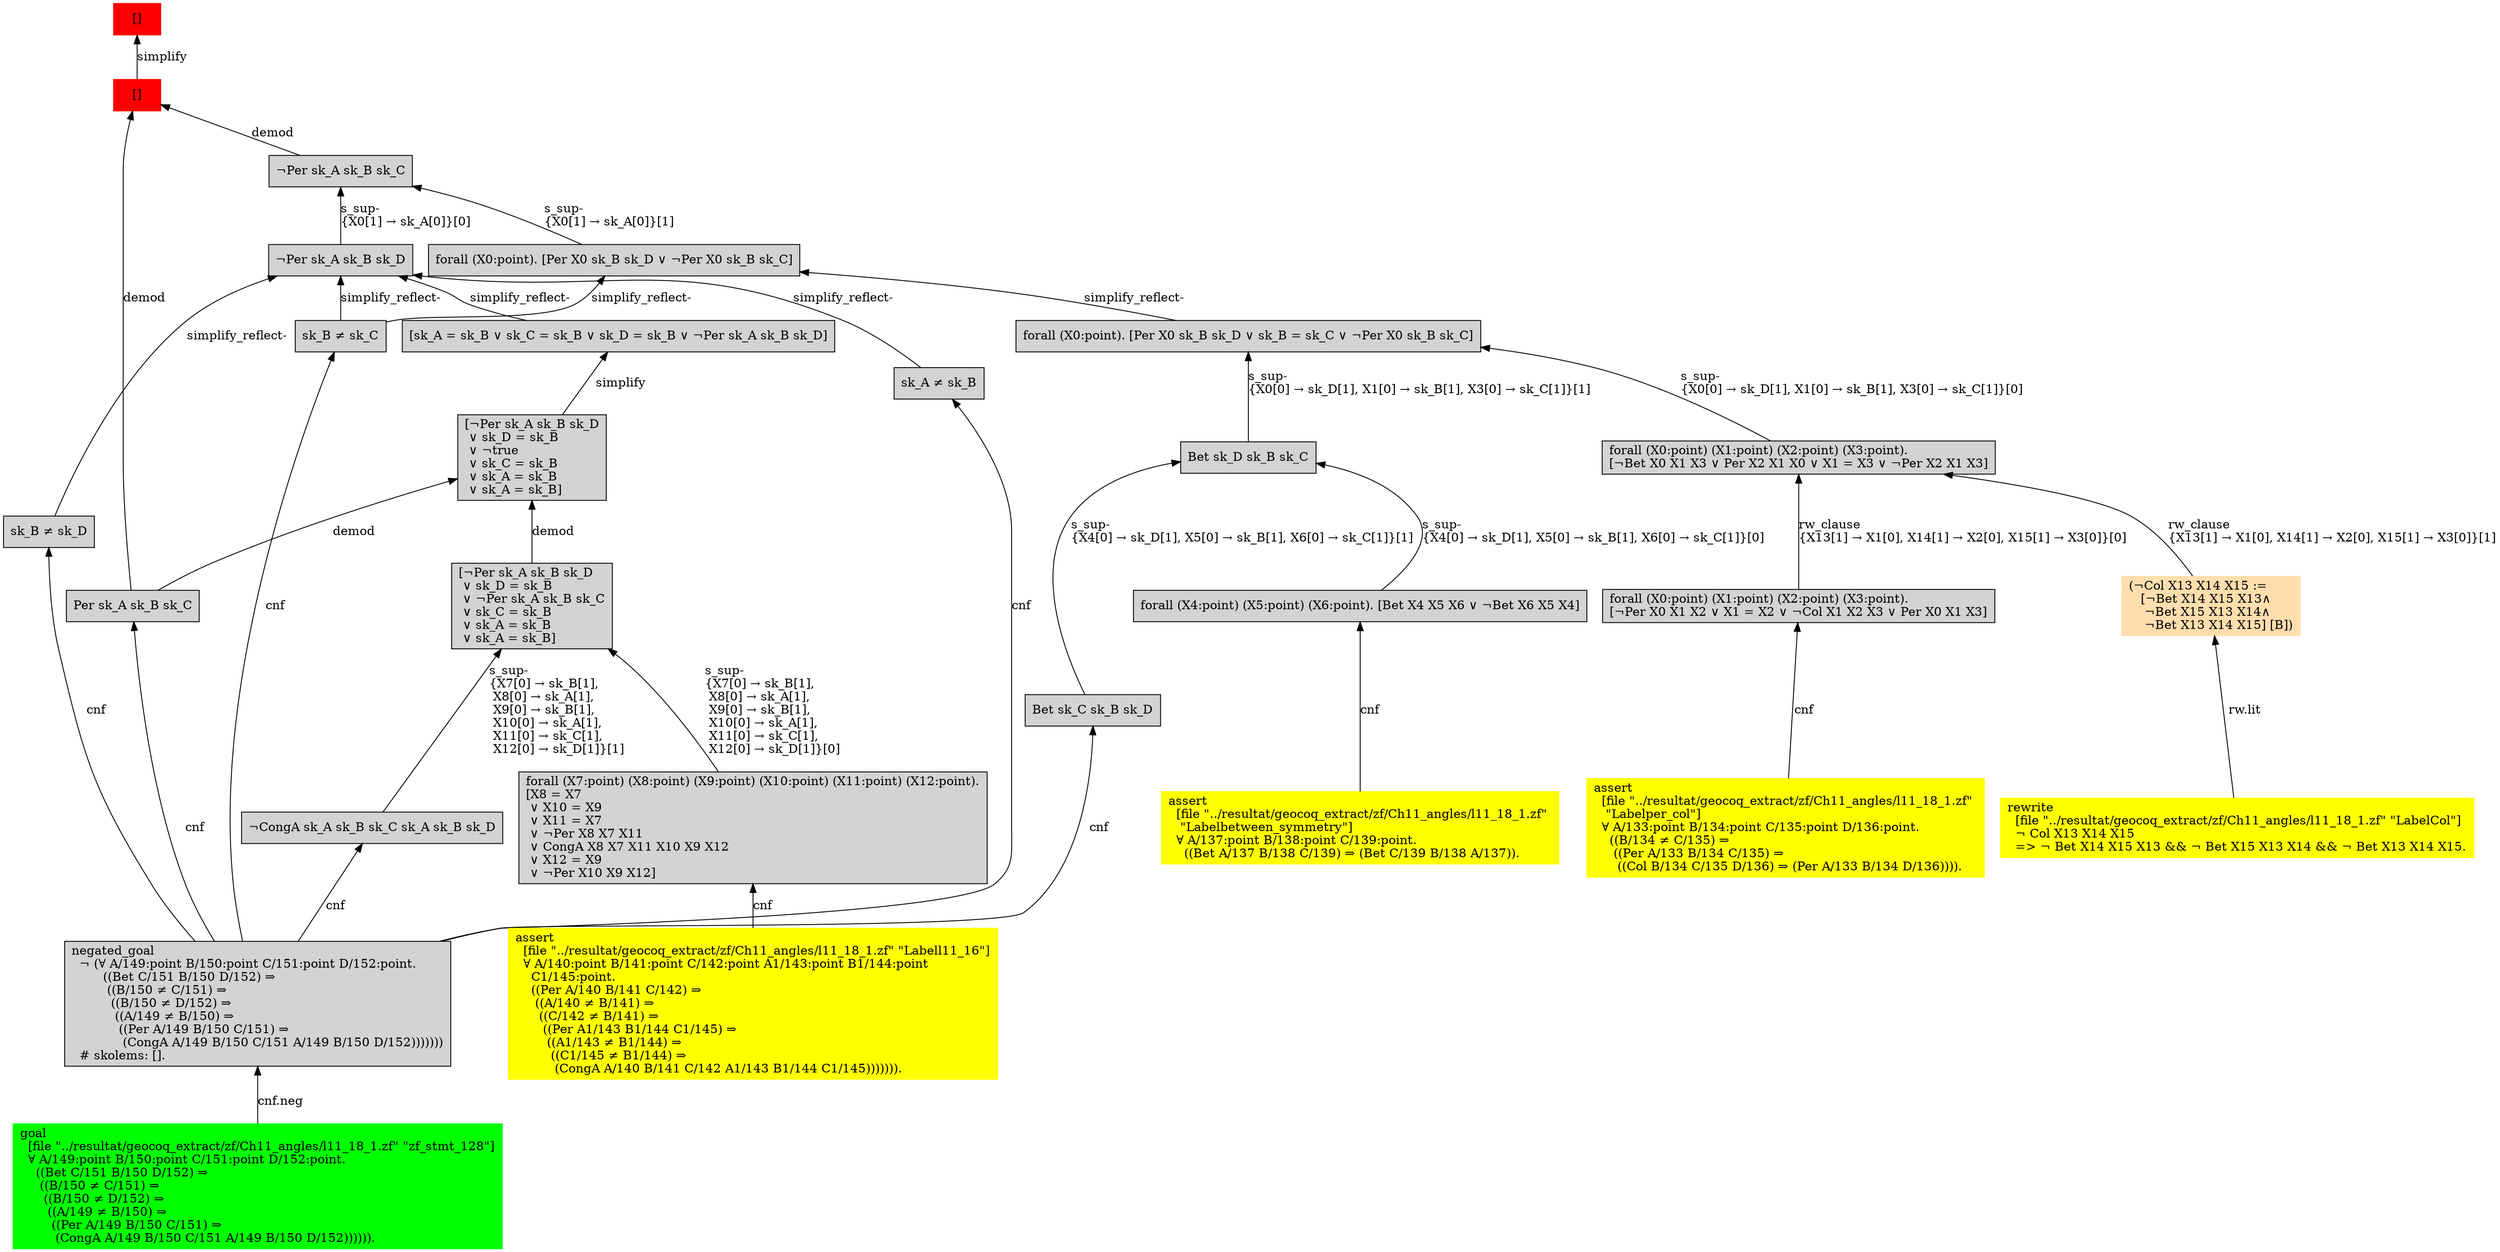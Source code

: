 digraph "unsat_graph" {
  vertex_0 [color=red, label="[]", shape=box, style=filled];
  vertex_0 -> vertex_1 [label="simplify", dir="back"];
  vertex_1 [color=red, label="[]", shape=box, style=filled];
  vertex_1 -> vertex_2 [label="demod", dir="back"];
  vertex_2 [shape=box, label="Per sk_A sk_B sk_C\l", style=filled];
  vertex_2 -> vertex_3 [label="cnf", dir="back"];
  vertex_3 [shape=box, label="negated_goal\l  ¬ (∀ A/149:point B/150:point C/151:point D/152:point.\l        ((Bet C/151 B/150 D/152) ⇒\l         ((B/150 ≠ C/151) ⇒\l          ((B/150 ≠ D/152) ⇒\l           ((A/149 ≠ B/150) ⇒\l            ((Per A/149 B/150 C/151) ⇒\l             (CongA A/149 B/150 C/151 A/149 B/150 D/152)))))))\l  # skolems: [].\l", style=filled];
  vertex_3 -> vertex_4 [label="cnf.neg", dir="back"];
  vertex_4 [color=green, shape=box, label="goal\l  [file \"../resultat/geocoq_extract/zf/Ch11_angles/l11_18_1.zf\" \"zf_stmt_128\"]\l  ∀ A/149:point B/150:point C/151:point D/152:point.\l    ((Bet C/151 B/150 D/152) ⇒\l     ((B/150 ≠ C/151) ⇒\l      ((B/150 ≠ D/152) ⇒\l       ((A/149 ≠ B/150) ⇒\l        ((Per A/149 B/150 C/151) ⇒\l         (CongA A/149 B/150 C/151 A/149 B/150 D/152)))))).\l", style=filled];
  vertex_1 -> vertex_5 [label="demod", dir="back"];
  vertex_5 [shape=box, label="¬Per sk_A sk_B sk_C\l", style=filled];
  vertex_5 -> vertex_6 [label="s_sup-\l\{X0[1] → sk_A[0]\}[0]\l", dir="back"];
  vertex_6 [shape=box, label="¬Per sk_A sk_B sk_D\l", style=filled];
  vertex_6 -> vertex_7 [label="simplify_reflect-", dir="back"];
  vertex_7 [shape=box, label="sk_A ≠ sk_B\l", style=filled];
  vertex_7 -> vertex_3 [label="cnf", dir="back"];
  vertex_6 -> vertex_8 [label="simplify_reflect-", dir="back"];
  vertex_8 [shape=box, label="sk_B ≠ sk_C\l", style=filled];
  vertex_8 -> vertex_3 [label="cnf", dir="back"];
  vertex_6 -> vertex_9 [label="simplify_reflect-", dir="back"];
  vertex_9 [shape=box, label="sk_B ≠ sk_D\l", style=filled];
  vertex_9 -> vertex_3 [label="cnf", dir="back"];
  vertex_6 -> vertex_10 [label="simplify_reflect-", dir="back"];
  vertex_10 [shape=box, label="[sk_A = sk_B ∨ sk_C = sk_B ∨ sk_D = sk_B ∨ ¬Per sk_A sk_B sk_D]\l", style=filled];
  vertex_10 -> vertex_11 [label="simplify", dir="back"];
  vertex_11 [shape=box, label="[¬Per sk_A sk_B sk_D\l ∨ sk_D = sk_B\l ∨ ¬true\l ∨ sk_C = sk_B\l ∨ sk_A = sk_B\l ∨ sk_A = sk_B]\l", style=filled];
  vertex_11 -> vertex_2 [label="demod", dir="back"];
  vertex_11 -> vertex_12 [label="demod", dir="back"];
  vertex_12 [shape=box, label="[¬Per sk_A sk_B sk_D\l ∨ sk_D = sk_B\l ∨ ¬Per sk_A sk_B sk_C\l ∨ sk_C = sk_B\l ∨ sk_A = sk_B\l ∨ sk_A = sk_B]\l", style=filled];
  vertex_12 -> vertex_13 [label="s_sup-\l\{X7[0] → sk_B[1], \l X8[0] → sk_A[1], \l X9[0] → sk_B[1], \l X10[0] → sk_A[1], \l X11[0] → sk_C[1], \l X12[0] → sk_D[1]\}[1]\l", dir="back"];
  vertex_13 [shape=box, label="¬CongA sk_A sk_B sk_C sk_A sk_B sk_D\l", style=filled];
  vertex_13 -> vertex_3 [label="cnf", dir="back"];
  vertex_12 -> vertex_14 [label="s_sup-\l\{X7[0] → sk_B[1], \l X8[0] → sk_A[1], \l X9[0] → sk_B[1], \l X10[0] → sk_A[1], \l X11[0] → sk_C[1], \l X12[0] → sk_D[1]\}[0]\l", dir="back"];
  vertex_14 [shape=box, label="forall (X7:point) (X8:point) (X9:point) (X10:point) (X11:point) (X12:point).\l[X8 = X7\l ∨ X10 = X9\l ∨ X11 = X7\l ∨ ¬Per X8 X7 X11\l ∨ CongA X8 X7 X11 X10 X9 X12\l ∨ X12 = X9\l ∨ ¬Per X10 X9 X12]\l", style=filled];
  vertex_14 -> vertex_15 [label="cnf", dir="back"];
  vertex_15 [color=yellow, shape=box, label="assert\l  [file \"../resultat/geocoq_extract/zf/Ch11_angles/l11_18_1.zf\" \"Labell11_16\"]\l  ∀ A/140:point B/141:point C/142:point A1/143:point B1/144:point \l    C1/145:point.\l    ((Per A/140 B/141 C/142) ⇒\l     ((A/140 ≠ B/141) ⇒\l      ((C/142 ≠ B/141) ⇒\l       ((Per A1/143 B1/144 C1/145) ⇒\l        ((A1/143 ≠ B1/144) ⇒\l         ((C1/145 ≠ B1/144) ⇒\l          (CongA A/140 B/141 C/142 A1/143 B1/144 C1/145))))))).\l", style=filled];
  vertex_5 -> vertex_16 [label="s_sup-\l\{X0[1] → sk_A[0]\}[1]\l", dir="back"];
  vertex_16 [shape=box, label="forall (X0:point). [Per X0 sk_B sk_D ∨ ¬Per X0 sk_B sk_C]\l", style=filled];
  vertex_16 -> vertex_8 [label="simplify_reflect-", dir="back"];
  vertex_16 -> vertex_17 [label="simplify_reflect-", dir="back"];
  vertex_17 [shape=box, label="forall (X0:point). [Per X0 sk_B sk_D ∨ sk_B = sk_C ∨ ¬Per X0 sk_B sk_C]\l", style=filled];
  vertex_17 -> vertex_18 [label="s_sup-\l\{X0[0] → sk_D[1], X1[0] → sk_B[1], X3[0] → sk_C[1]\}[0]\l", dir="back"];
  vertex_18 [shape=box, label="forall (X0:point) (X1:point) (X2:point) (X3:point).\l[¬Bet X0 X1 X3 ∨ Per X2 X1 X0 ∨ X1 = X3 ∨ ¬Per X2 X1 X3]\l", style=filled];
  vertex_18 -> vertex_19 [label="rw_clause\l\{X13[1] → X1[0], X14[1] → X2[0], X15[1] → X3[0]\}[1]\l", dir="back"];
  vertex_19 [color=navajowhite, shape=box, label="(¬Col X13 X14 X15 :=\l   [¬Bet X14 X15 X13∧\l    ¬Bet X15 X13 X14∧\l    ¬Bet X13 X14 X15] [B])\l", style=filled];
  vertex_19 -> vertex_20 [label="rw.lit", dir="back"];
  vertex_20 [color=yellow, shape=box, label="rewrite\l  [file \"../resultat/geocoq_extract/zf/Ch11_angles/l11_18_1.zf\" \"LabelCol\"]\l  ¬ Col X13 X14 X15\l  =\> ¬ Bet X14 X15 X13 && ¬ Bet X15 X13 X14 && ¬ Bet X13 X14 X15.\l", style=filled];
  vertex_18 -> vertex_21 [label="rw_clause\l\{X13[1] → X1[0], X14[1] → X2[0], X15[1] → X3[0]\}[0]\l", dir="back"];
  vertex_21 [shape=box, label="forall (X0:point) (X1:point) (X2:point) (X3:point).\l[¬Per X0 X1 X2 ∨ X1 = X2 ∨ ¬Col X1 X2 X3 ∨ Per X0 X1 X3]\l", style=filled];
  vertex_21 -> vertex_22 [label="cnf", dir="back"];
  vertex_22 [color=yellow, shape=box, label="assert\l  [file \"../resultat/geocoq_extract/zf/Ch11_angles/l11_18_1.zf\" \l   \"Labelper_col\"]\l  ∀ A/133:point B/134:point C/135:point D/136:point.\l    ((B/134 ≠ C/135) ⇒\l     ((Per A/133 B/134 C/135) ⇒\l      ((Col B/134 C/135 D/136) ⇒ (Per A/133 B/134 D/136)))).\l", style=filled];
  vertex_17 -> vertex_23 [label="s_sup-\l\{X0[0] → sk_D[1], X1[0] → sk_B[1], X3[0] → sk_C[1]\}[1]\l", dir="back"];
  vertex_23 [shape=box, label="Bet sk_D sk_B sk_C\l", style=filled];
  vertex_23 -> vertex_24 [label="s_sup-\l\{X4[0] → sk_D[1], X5[0] → sk_B[1], X6[0] → sk_C[1]\}[0]\l", dir="back"];
  vertex_24 [shape=box, label="forall (X4:point) (X5:point) (X6:point). [Bet X4 X5 X6 ∨ ¬Bet X6 X5 X4]\l", style=filled];
  vertex_24 -> vertex_25 [label="cnf", dir="back"];
  vertex_25 [color=yellow, shape=box, label="assert\l  [file \"../resultat/geocoq_extract/zf/Ch11_angles/l11_18_1.zf\" \l   \"Labelbetween_symmetry\"]\l  ∀ A/137:point B/138:point C/139:point.\l    ((Bet A/137 B/138 C/139) ⇒ (Bet C/139 B/138 A/137)).\l", style=filled];
  vertex_23 -> vertex_26 [label="s_sup-\l\{X4[0] → sk_D[1], X5[0] → sk_B[1], X6[0] → sk_C[1]\}[1]\l", dir="back"];
  vertex_26 [shape=box, label="Bet sk_C sk_B sk_D\l", style=filled];
  vertex_26 -> vertex_3 [label="cnf", dir="back"];
  }


